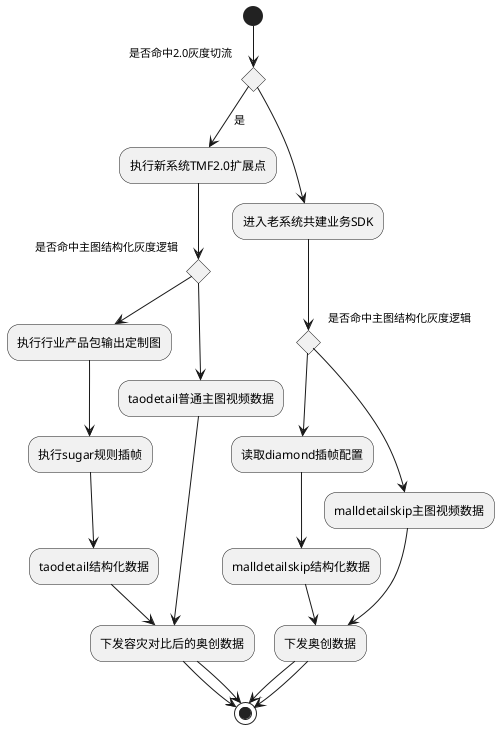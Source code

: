 @startuml
(*) If "是否命中2.0灰度切流" then
--> [是] "执行新系统TMF2.0扩展点"
        If "是否命中主图结构化灰度逻辑" then
        --> "执行行业产品包输出定制图"
        --> "执行sugar规则插帧"
        --> "taodetail结构化数据"
        --> "下发容灾对比后的奥创数据"
        -->(*)
        else
        --> "taodetail普通主图视频数据"
        --> "下发容灾对比后的奥创数据"
        -->(*)
        Endif
else
--> "进入老系统共建业务SDK"
        If "是否命中主图结构化灰度逻辑" then
        --> "读取diamond插帧配置"
        --> "malldetailskip结构化数据"
        --> "下发奥创数据"
        -->(*)
        else
        --> "malldetailskip主图视频数据"
        --> "下发奥创数据"
        -->(*)
        Endif
Endif
@enduml
